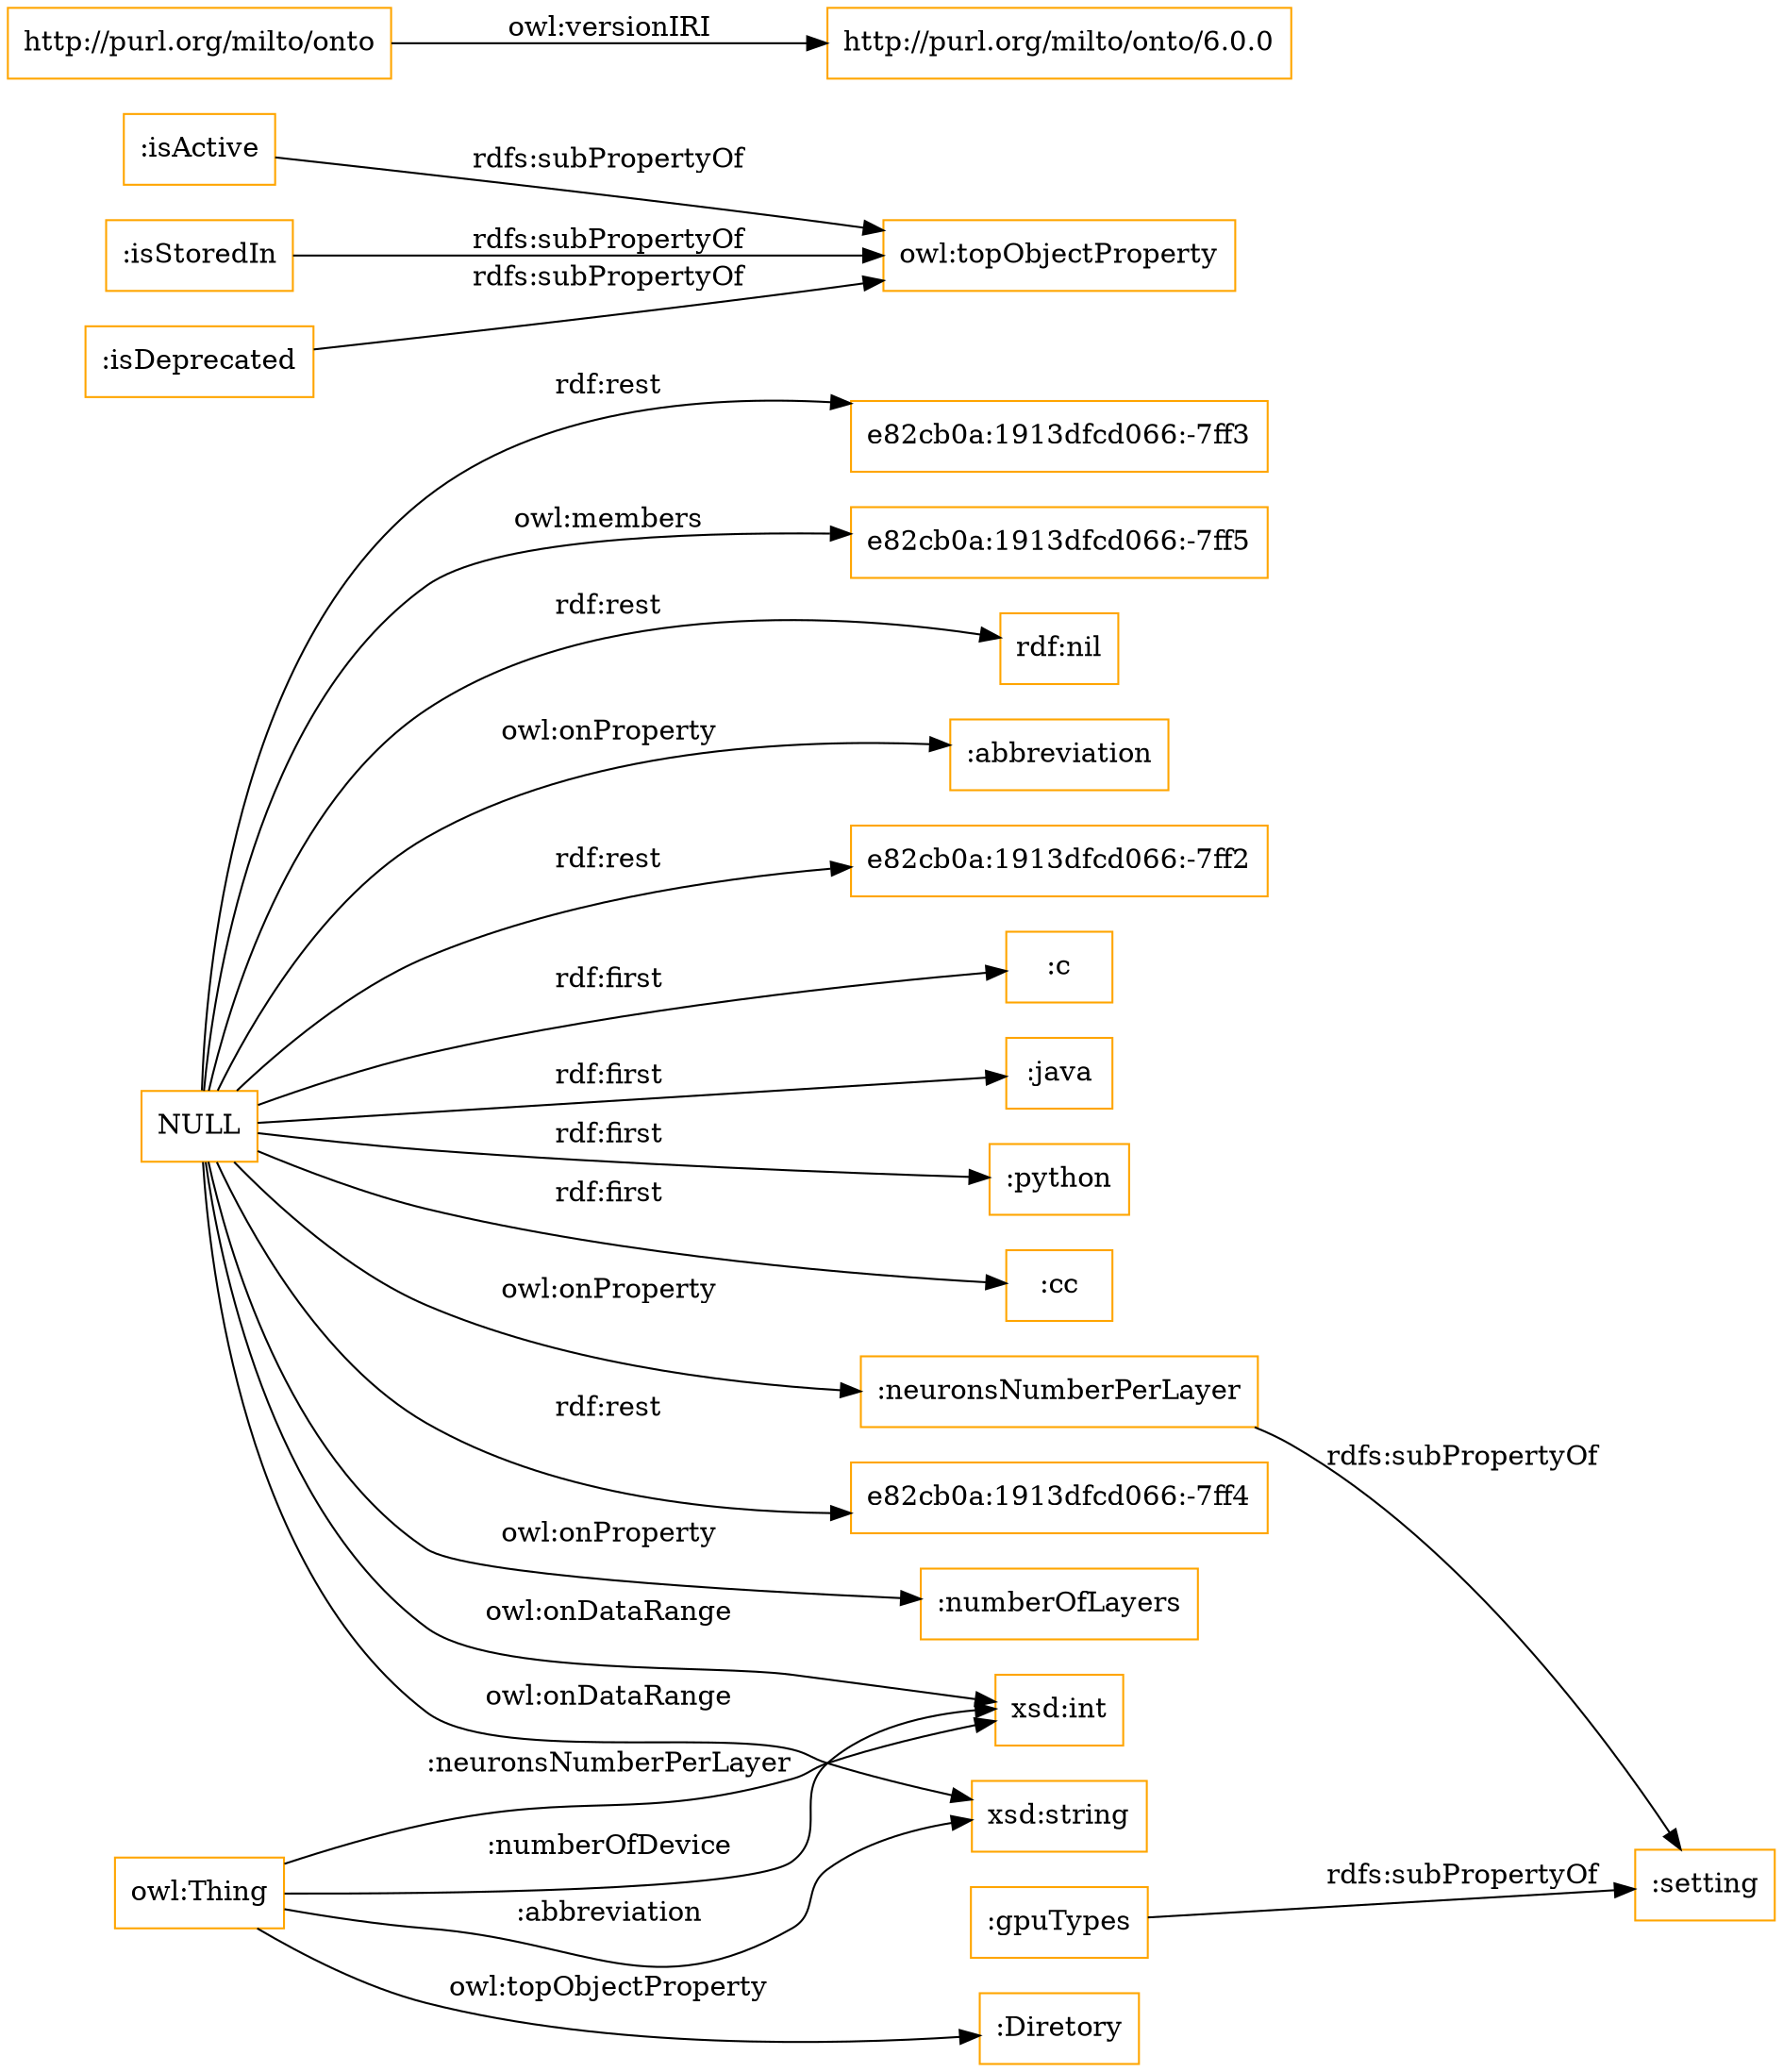 digraph ar2dtool_diagram { 
rankdir=LR;
size="1501"
node [shape = rectangle, color="orange"]; ":c" ":Diretory" ":java" ":python" ":cc" ; /*classes style*/
	":isActive" -> "owl:topObjectProperty" [ label = "rdfs:subPropertyOf" ];
	":gpuTypes" -> ":setting" [ label = "rdfs:subPropertyOf" ];
	":neuronsNumberPerLayer" -> ":setting" [ label = "rdfs:subPropertyOf" ];
	":isStoredIn" -> "owl:topObjectProperty" [ label = "rdfs:subPropertyOf" ];
	"http://purl.org/milto/onto" -> "http://purl.org/milto/onto/6.0.0" [ label = "owl:versionIRI" ];
	"NULL" -> ":java" [ label = "rdf:first" ];
	"NULL" -> "e82cb0a:1913dfcd066:-7ff4" [ label = "rdf:rest" ];
	"NULL" -> ":numberOfLayers" [ label = "owl:onProperty" ];
	"NULL" -> ":neuronsNumberPerLayer" [ label = "owl:onProperty" ];
	"NULL" -> ":python" [ label = "rdf:first" ];
	"NULL" -> "e82cb0a:1913dfcd066:-7ff3" [ label = "rdf:rest" ];
	"NULL" -> "e82cb0a:1913dfcd066:-7ff5" [ label = "owl:members" ];
	"NULL" -> "rdf:nil" [ label = "rdf:rest" ];
	"NULL" -> "xsd:string" [ label = "owl:onDataRange" ];
	"NULL" -> ":abbreviation" [ label = "owl:onProperty" ];
	"NULL" -> "xsd:int" [ label = "owl:onDataRange" ];
	"NULL" -> ":c" [ label = "rdf:first" ];
	"NULL" -> "e82cb0a:1913dfcd066:-7ff2" [ label = "rdf:rest" ];
	"NULL" -> ":cc" [ label = "rdf:first" ];
	":isDeprecated" -> "owl:topObjectProperty" [ label = "rdfs:subPropertyOf" ];
	"owl:Thing" -> "xsd:int" [ label = ":neuronsNumberPerLayer" ];
	"owl:Thing" -> "xsd:int" [ label = ":numberOfDevice" ];
	"owl:Thing" -> "xsd:string" [ label = ":abbreviation" ];
	"owl:Thing" -> ":Diretory" [ label = "owl:topObjectProperty" ];

}
